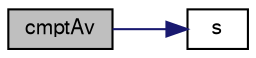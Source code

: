 digraph "cmptAv"
{
  bgcolor="transparent";
  edge [fontname="FreeSans",fontsize="10",labelfontname="FreeSans",labelfontsize="10"];
  node [fontname="FreeSans",fontsize="10",shape=record];
  rankdir="LR";
  Node3472 [label="cmptAv",height=0.2,width=0.4,color="black", fillcolor="grey75", style="filled", fontcolor="black"];
  Node3472 -> Node3473 [color="midnightblue",fontsize="10",style="solid",fontname="FreeSans"];
  Node3473 [label="s",height=0.2,width=0.4,color="black",URL="$a18905.html#abb9c4233033fad2ad0206cd4adad3b9f"];
}
